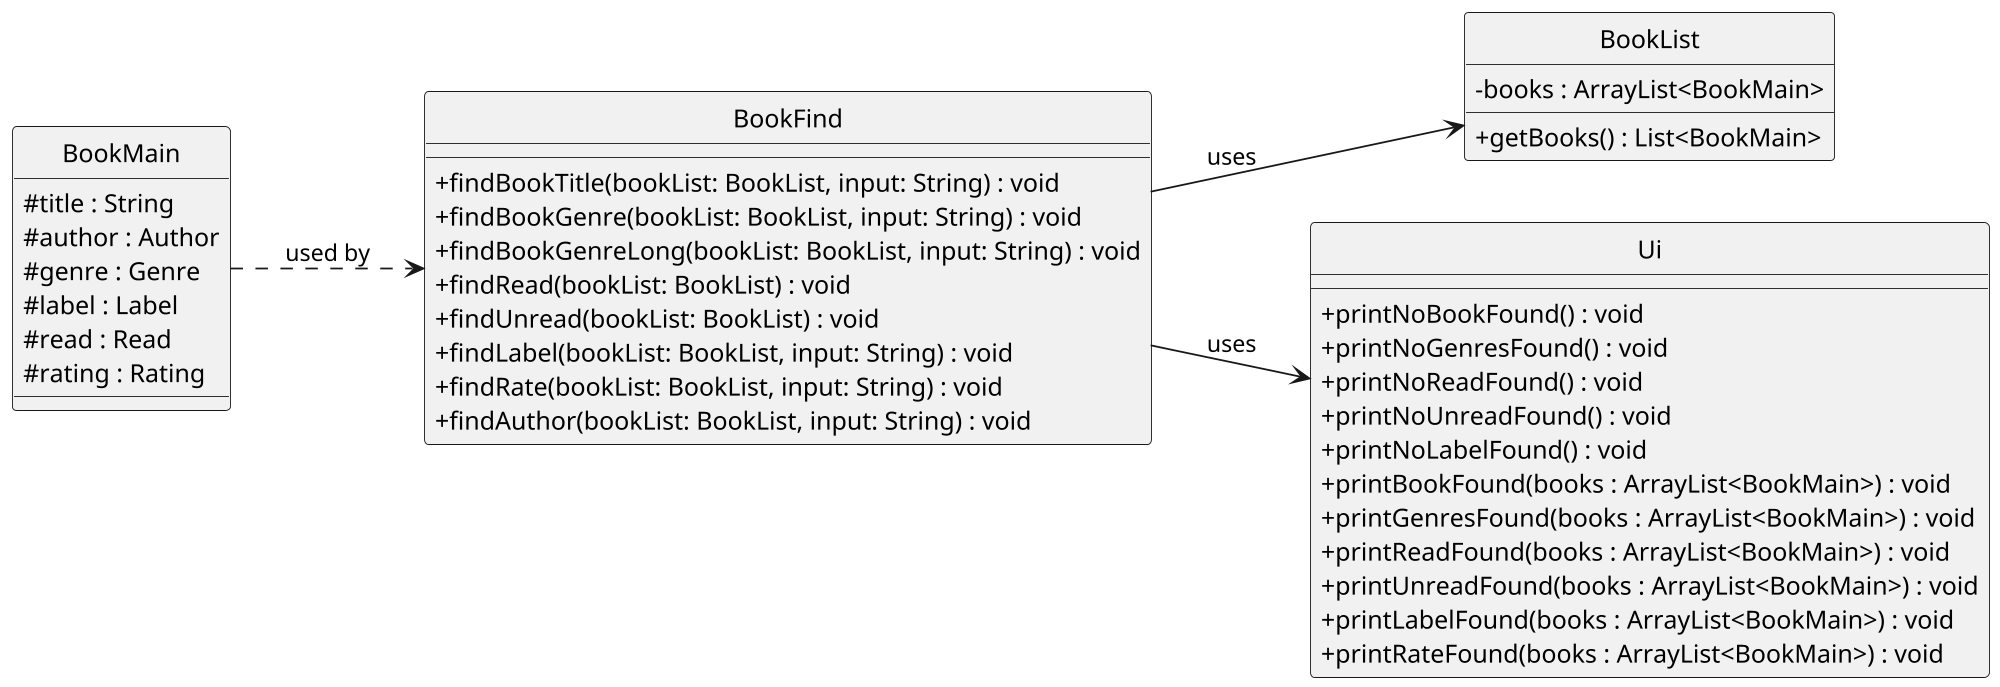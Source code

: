 @startuml
hide circle
skinparam classAttributeIconSize 0
left to right direction
scale 2000 * 1500

class BookFind {
    +findBookTitle(bookList: BookList, input: String) : void
    +findBookGenre(bookList: BookList, input: String) : void
    +findBookGenreLong(bookList: BookList, input: String) : void
    +findRead(bookList: BookList) : void
    +findUnread(bookList: BookList) : void
    +findLabel(bookList: BookList, input: String) : void
    +findRate(bookList: BookList, input: String) : void
    +findAuthor(bookList: BookList, input: String) : void
}

class BookList {
    -books : ArrayList<BookMain>
    +getBooks() : List<BookMain>
}

class BookMain {
    #title : String
    #author : Author
    #genre : Genre
    #label : Label
    #read : Read
    #rating : Rating
}

class Ui {
    +printNoBookFound() : void
    +printNoGenresFound() : void
    +printNoReadFound() : void
    +printNoUnreadFound() : void
    +printNoLabelFound() : void
    +printBookFound(books : ArrayList<BookMain>) : void
    +printGenresFound(books : ArrayList<BookMain>) : void
    +printReadFound(books : ArrayList<BookMain>) : void
    +printUnreadFound(books : ArrayList<BookMain>) : void
    +printLabelFound(books : ArrayList<BookMain>) : void
    +printRateFound(books : ArrayList<BookMain>) : void
}

BookFind --> BookList : uses
BookFind --> Ui : uses
BookMain ..> BookFind : used by
@enduml
